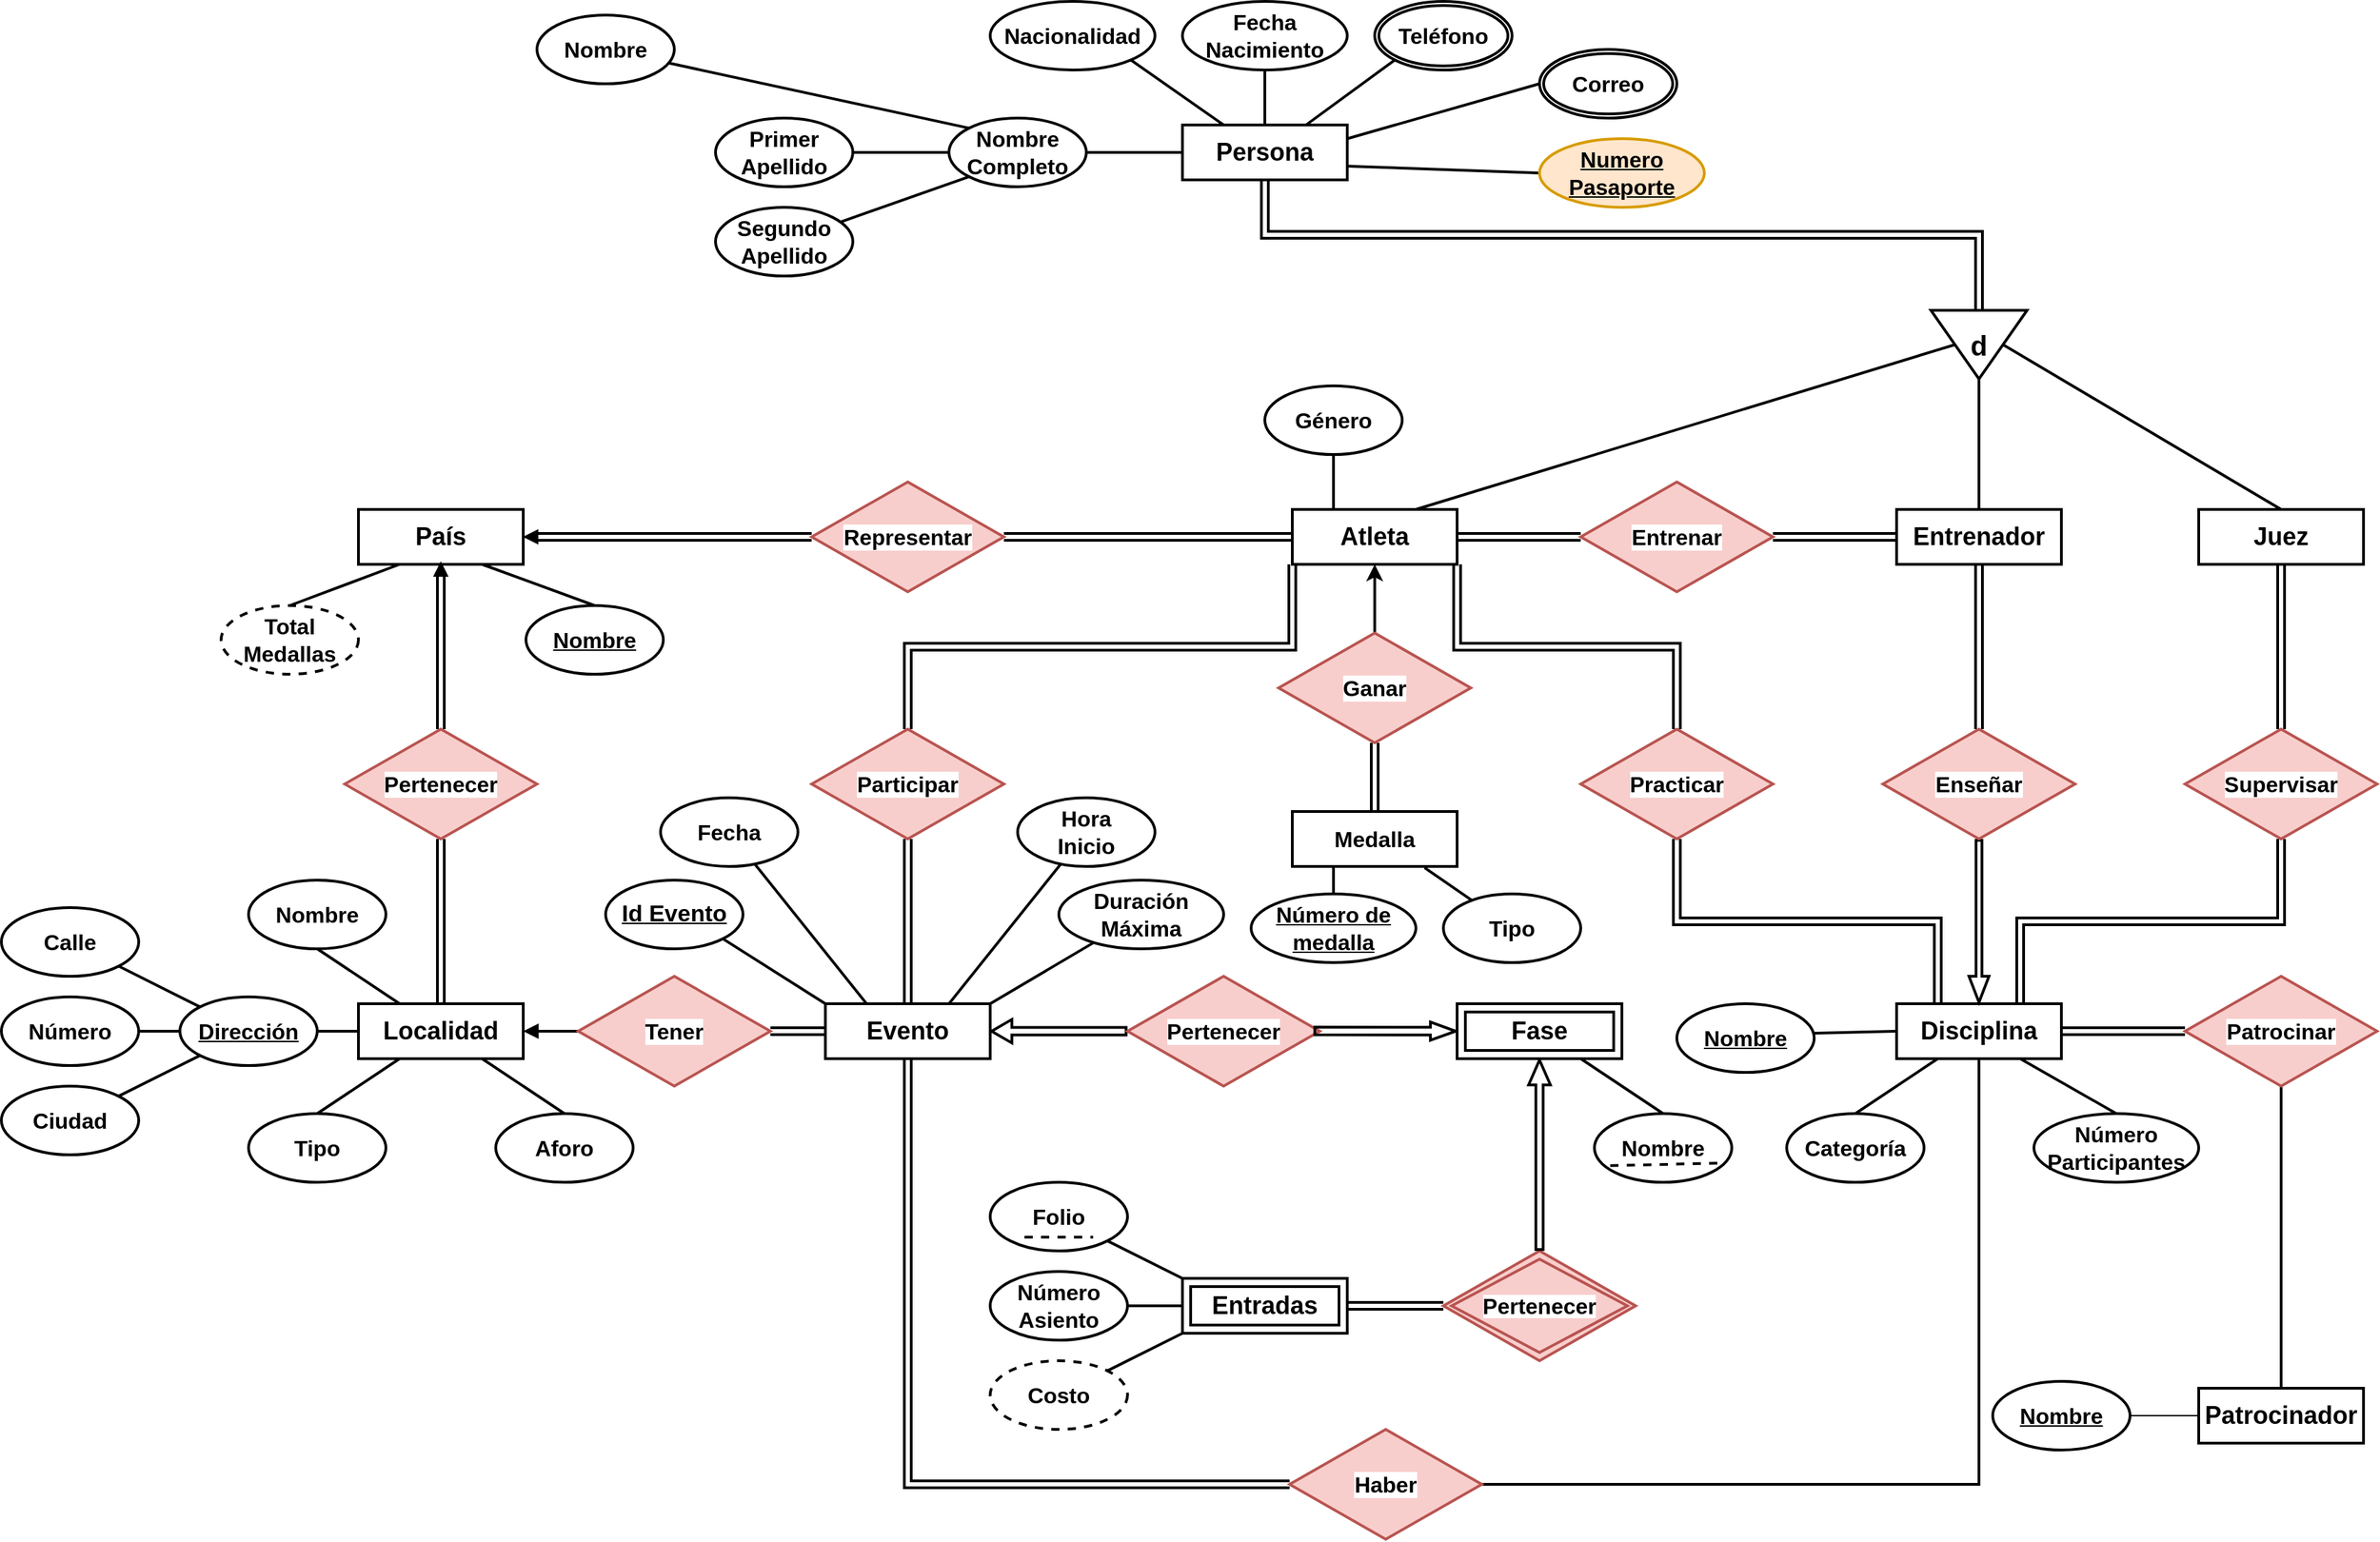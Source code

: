 <mxfile version="24.7.12">
  <diagram name="Page-1" id="LiezAGvVRgzi3G7GpPHH">
    <mxGraphModel grid="1" page="1" gridSize="10" guides="1" tooltips="1" connect="1" arrows="1" fold="1" pageScale="1" pageWidth="1920" pageHeight="1200" math="0" shadow="0">
      <root>
        <mxCell id="0" />
        <mxCell id="1" parent="0" />
        <mxCell id="bsaB0ONzZgbv7g-aSTrf-12" style="rounded=0;orthogonalLoop=1;jettySize=auto;html=1;exitX=0;exitY=0.5;exitDx=0;exitDy=0;entryX=1;entryY=0.5;entryDx=0;entryDy=0;endArrow=none;endFill=0;" edge="1" parent="1" source="Hb0H6WGofjAmPDc08txa-2" target="Hb0H6WGofjAmPDc08txa-33">
          <mxGeometry relative="1" as="geometry" />
        </mxCell>
        <mxCell id="Hb0H6WGofjAmPDc08txa-2" value="&lt;b&gt;Patrocinador&lt;/b&gt;" style="whiteSpace=wrap;html=1;align=center;strokeWidth=2;fontSize=18;" vertex="1" parent="1">
          <mxGeometry x="1700" y="1040" width="120" height="40" as="geometry" />
        </mxCell>
        <mxCell id="XLZ75mZV-OmRJKidQhlg-319" style="edgeStyle=none;shape=connector;rounded=0;orthogonalLoop=1;jettySize=auto;html=1;exitX=0.75;exitY=1;exitDx=0;exitDy=0;entryX=0.5;entryY=0;entryDx=0;entryDy=0;strokeColor=default;strokeWidth=2;align=center;verticalAlign=middle;fontFamily=Helvetica;fontSize=11;fontColor=default;labelBackgroundColor=default;endArrow=none;endFill=0;" edge="1" parent="1" source="Hb0H6WGofjAmPDc08txa-3" target="Hb0H6WGofjAmPDc08txa-35">
          <mxGeometry relative="1" as="geometry" />
        </mxCell>
        <mxCell id="XLZ75mZV-OmRJKidQhlg-320" style="edgeStyle=none;shape=connector;rounded=0;orthogonalLoop=1;jettySize=auto;html=1;exitX=0.25;exitY=1;exitDx=0;exitDy=0;entryX=0.5;entryY=0;entryDx=0;entryDy=0;strokeColor=default;strokeWidth=2;align=center;verticalAlign=middle;fontFamily=Helvetica;fontSize=11;fontColor=default;labelBackgroundColor=default;endArrow=none;endFill=0;" edge="1" parent="1" source="Hb0H6WGofjAmPDc08txa-3" target="Hb0H6WGofjAmPDc08txa-34">
          <mxGeometry relative="1" as="geometry" />
        </mxCell>
        <mxCell id="XLZ75mZV-OmRJKidQhlg-321" style="edgeStyle=none;shape=connector;rounded=0;orthogonalLoop=1;jettySize=auto;html=1;exitX=0;exitY=0.5;exitDx=0;exitDy=0;entryX=1;entryY=0.5;entryDx=0;entryDy=0;strokeColor=default;strokeWidth=2;align=center;verticalAlign=middle;fontFamily=Helvetica;fontSize=11;fontColor=default;labelBackgroundColor=default;endArrow=none;endFill=0;" edge="1" parent="1" source="Hb0H6WGofjAmPDc08txa-3" target="Hb0H6WGofjAmPDc08txa-28">
          <mxGeometry relative="1" as="geometry" />
        </mxCell>
        <mxCell id="XLZ75mZV-OmRJKidQhlg-326" style="edgeStyle=none;shape=connector;rounded=0;orthogonalLoop=1;jettySize=auto;html=1;exitX=0.25;exitY=0;exitDx=0;exitDy=0;entryX=0.5;entryY=1;entryDx=0;entryDy=0;strokeColor=default;strokeWidth=2;align=center;verticalAlign=middle;fontFamily=Helvetica;fontSize=11;fontColor=default;labelBackgroundColor=default;endArrow=none;endFill=0;" edge="1" parent="1" source="Hb0H6WGofjAmPDc08txa-3" target="Hb0H6WGofjAmPDc08txa-26">
          <mxGeometry relative="1" as="geometry" />
        </mxCell>
        <mxCell id="Hb0H6WGofjAmPDc08txa-3" value="&lt;b&gt;Localidad&lt;/b&gt;" style="whiteSpace=wrap;html=1;align=center;strokeWidth=2;fontSize=18;" vertex="1" parent="1">
          <mxGeometry x="360" y="760" width="120" height="40" as="geometry" />
        </mxCell>
        <mxCell id="bsaB0ONzZgbv7g-aSTrf-31" style="edgeStyle=orthogonalEdgeStyle;shape=link;rounded=0;orthogonalLoop=1;jettySize=auto;html=1;exitX=0.5;exitY=1;exitDx=0;exitDy=0;entryX=0;entryY=0.5;entryDx=0;entryDy=0;strokeColor=default;strokeWidth=2;align=center;verticalAlign=middle;fontFamily=Helvetica;fontSize=11;fontColor=default;labelBackgroundColor=default;endArrow=none;endFill=0;" edge="1" parent="1" source="Hb0H6WGofjAmPDc08txa-6">
          <mxGeometry relative="1" as="geometry" />
        </mxCell>
        <mxCell id="glS4jCtYs4PfP6nNbwmN-5" style="edgeStyle=none;shape=flexArrow;rounded=0;orthogonalLoop=1;jettySize=auto;html=1;entryX=0;entryY=0.5;entryDx=0;entryDy=0;strokeColor=default;strokeWidth=2;align=center;verticalAlign=middle;fontFamily=Helvetica;fontSize=11;fontColor=default;labelBackgroundColor=default;startArrow=block;startFill=1;startSize=4.262;endArrow=none;endFill=0;width=4.615;startWidth=9.527;" edge="1" parent="1" source="Hb0H6WGofjAmPDc08txa-6" target="XLZ75mZV-OmRJKidQhlg-79">
          <mxGeometry relative="1" as="geometry" />
        </mxCell>
        <mxCell id="Hb0H6WGofjAmPDc08txa-6" value="&lt;b&gt;Evento&lt;/b&gt;" style="whiteSpace=wrap;html=1;align=center;strokeWidth=2;fontSize=18;gradientColor=none;strokeColor=default;verticalAlign=middle;fontFamily=Helvetica;fontColor=default;fontStyle=1;fillColor=default;" vertex="1" parent="1">
          <mxGeometry x="700" y="760" width="120" height="40" as="geometry" />
        </mxCell>
        <mxCell id="bsaB0ONzZgbv7g-aSTrf-29" style="edgeStyle=none;shape=connector;rounded=0;orthogonalLoop=1;jettySize=auto;html=1;exitX=0;exitY=1;exitDx=0;exitDy=0;entryX=1;entryY=0;entryDx=0;entryDy=0;strokeColor=default;strokeWidth=2;align=center;verticalAlign=middle;fontFamily=Helvetica;fontSize=11;fontColor=default;labelBackgroundColor=default;endArrow=none;endFill=0;" edge="1" parent="1" source="Hb0H6WGofjAmPDc08txa-7" target="Hb0H6WGofjAmPDc08txa-50">
          <mxGeometry relative="1" as="geometry" />
        </mxCell>
        <mxCell id="bsaB0ONzZgbv7g-aSTrf-30" style="edgeStyle=none;shape=connector;rounded=0;orthogonalLoop=1;jettySize=auto;html=1;exitX=0;exitY=0;exitDx=0;exitDy=0;entryX=1;entryY=1;entryDx=0;entryDy=0;strokeColor=default;strokeWidth=2;align=center;verticalAlign=middle;fontFamily=Helvetica;fontSize=11;fontColor=default;labelBackgroundColor=default;endArrow=none;endFill=0;" edge="1" parent="1" source="Hb0H6WGofjAmPDc08txa-7" target="Hb0H6WGofjAmPDc08txa-49">
          <mxGeometry relative="1" as="geometry" />
        </mxCell>
        <mxCell id="Hb0H6WGofjAmPDc08txa-7" value="&lt;b&gt;Entradas&lt;/b&gt;" style="shape=ext;margin=3;double=1;whiteSpace=wrap;html=1;align=center;fontSize=18;fontStyle=1;strokeWidth=2;" vertex="1" parent="1">
          <mxGeometry x="960" y="960" width="120" height="40" as="geometry" />
        </mxCell>
        <mxCell id="Hb0H6WGofjAmPDc08txa-26" value="&lt;div&gt;Nombre&lt;/div&gt;" style="ellipse;whiteSpace=wrap;html=1;align=center;fontSize=16;fontStyle=1;strokeWidth=2;" vertex="1" parent="1">
          <mxGeometry x="280" y="670" width="100" height="50" as="geometry" />
        </mxCell>
        <mxCell id="XLZ75mZV-OmRJKidQhlg-324" style="edgeStyle=none;shape=connector;rounded=0;orthogonalLoop=1;jettySize=auto;html=1;exitX=0;exitY=1;exitDx=0;exitDy=0;entryX=1;entryY=0;entryDx=0;entryDy=0;strokeColor=default;strokeWidth=2;align=center;verticalAlign=middle;fontFamily=Helvetica;fontSize=11;fontColor=default;labelBackgroundColor=default;endArrow=none;endFill=0;" edge="1" parent="1" source="Hb0H6WGofjAmPDc08txa-28" target="Hb0H6WGofjAmPDc08txa-29">
          <mxGeometry relative="1" as="geometry" />
        </mxCell>
        <mxCell id="XLZ75mZV-OmRJKidQhlg-325" style="edgeStyle=none;shape=connector;rounded=0;orthogonalLoop=1;jettySize=auto;html=1;exitX=0;exitY=0;exitDx=0;exitDy=0;strokeColor=default;strokeWidth=2;align=center;verticalAlign=middle;fontFamily=Helvetica;fontSize=11;fontColor=default;labelBackgroundColor=default;endArrow=none;endFill=0;" edge="1" parent="1" source="Hb0H6WGofjAmPDc08txa-28" target="Hb0H6WGofjAmPDc08txa-31">
          <mxGeometry relative="1" as="geometry" />
        </mxCell>
        <mxCell id="Hb0H6WGofjAmPDc08txa-28" value="Dirección" style="ellipse;whiteSpace=wrap;html=1;align=center;fontStyle=5;strokeWidth=2;fontSize=16;" vertex="1" parent="1">
          <mxGeometry x="230" y="755" width="100" height="50" as="geometry" />
        </mxCell>
        <mxCell id="Hb0H6WGofjAmPDc08txa-29" value="Ciudad" style="ellipse;whiteSpace=wrap;html=1;align=center;fontSize=16;fontStyle=1;strokeWidth=2;" vertex="1" parent="1">
          <mxGeometry x="100" y="820" width="100" height="50" as="geometry" />
        </mxCell>
        <mxCell id="XLZ75mZV-OmRJKidQhlg-322" style="edgeStyle=none;shape=connector;rounded=0;orthogonalLoop=1;jettySize=auto;html=1;strokeColor=default;strokeWidth=2;align=center;verticalAlign=middle;fontFamily=Helvetica;fontSize=11;fontColor=default;labelBackgroundColor=default;endArrow=none;endFill=0;" edge="1" parent="1" source="Hb0H6WGofjAmPDc08txa-30" target="Hb0H6WGofjAmPDc08txa-28">
          <mxGeometry relative="1" as="geometry" />
        </mxCell>
        <mxCell id="Hb0H6WGofjAmPDc08txa-30" value="Número" style="ellipse;whiteSpace=wrap;html=1;align=center;fontSize=16;fontStyle=1;strokeWidth=2;" vertex="1" parent="1">
          <mxGeometry x="100" y="755" width="100" height="50" as="geometry" />
        </mxCell>
        <mxCell id="Hb0H6WGofjAmPDc08txa-31" value="Calle" style="ellipse;whiteSpace=wrap;html=1;align=center;fontSize=16;fontStyle=1;strokeWidth=2;" vertex="1" parent="1">
          <mxGeometry x="100" y="690" width="100" height="50" as="geometry" />
        </mxCell>
        <mxCell id="Hb0H6WGofjAmPDc08txa-33" value="Nombre" style="ellipse;whiteSpace=wrap;html=1;align=center;fontStyle=5;strokeWidth=2;fontSize=16;" vertex="1" parent="1">
          <mxGeometry x="1550" y="1035" width="100" height="50" as="geometry" />
        </mxCell>
        <mxCell id="Hb0H6WGofjAmPDc08txa-34" value="Tipo" style="ellipse;whiteSpace=wrap;html=1;align=center;fontSize=16;fontStyle=1;strokeWidth=2;" vertex="1" parent="1">
          <mxGeometry x="280" y="840" width="100" height="50" as="geometry" />
        </mxCell>
        <mxCell id="Hb0H6WGofjAmPDc08txa-35" value="Aforo" style="ellipse;whiteSpace=wrap;html=1;align=center;fontSize=16;fontStyle=1;strokeWidth=2;" vertex="1" parent="1">
          <mxGeometry x="460" y="840" width="100" height="50" as="geometry" />
        </mxCell>
        <mxCell id="Hb0H6WGofjAmPDc08txa-36" value="&lt;div&gt;Nombre&lt;/div&gt;" style="ellipse;whiteSpace=wrap;html=1;align=center;fontSize=16;fontStyle=1;strokeWidth=2;" vertex="1" parent="1">
          <mxGeometry x="1260" y="840" width="100" height="50" as="geometry" />
        </mxCell>
        <mxCell id="XLZ75mZV-OmRJKidQhlg-231" style="edgeStyle=none;shape=connector;rounded=0;orthogonalLoop=1;jettySize=auto;html=1;exitX=1;exitY=1;exitDx=0;exitDy=0;entryX=0;entryY=0;entryDx=0;entryDy=0;strokeColor=default;strokeWidth=2;align=center;verticalAlign=middle;fontFamily=Helvetica;fontSize=11;fontColor=default;labelBackgroundColor=default;endArrow=none;endFill=0;" edge="1" parent="1" source="Hb0H6WGofjAmPDc08txa-45" target="Hb0H6WGofjAmPDc08txa-6">
          <mxGeometry relative="1" as="geometry" />
        </mxCell>
        <mxCell id="Hb0H6WGofjAmPDc08txa-45" value="Id Evento" style="ellipse;whiteSpace=wrap;html=1;align=center;fontStyle=5;strokeWidth=2;fontSize=17;" vertex="1" parent="1">
          <mxGeometry x="540" y="670.0" width="100" height="50" as="geometry" />
        </mxCell>
        <mxCell id="XLZ75mZV-OmRJKidQhlg-232" style="edgeStyle=none;shape=connector;rounded=0;orthogonalLoop=1;jettySize=auto;html=1;entryX=0.25;entryY=0;entryDx=0;entryDy=0;strokeColor=default;strokeWidth=2;align=center;verticalAlign=middle;fontFamily=Helvetica;fontSize=11;fontColor=default;labelBackgroundColor=default;endArrow=none;endFill=0;" edge="1" parent="1" source="Hb0H6WGofjAmPDc08txa-46" target="Hb0H6WGofjAmPDc08txa-6">
          <mxGeometry relative="1" as="geometry" />
        </mxCell>
        <mxCell id="Hb0H6WGofjAmPDc08txa-46" value="Fecha" style="ellipse;whiteSpace=wrap;html=1;align=center;fontSize=16;fontStyle=1;strokeWidth=2;" vertex="1" parent="1">
          <mxGeometry x="580" y="610" width="100" height="50" as="geometry" />
        </mxCell>
        <mxCell id="XLZ75mZV-OmRJKidQhlg-259" style="edgeStyle=none;shape=connector;rounded=0;orthogonalLoop=1;jettySize=auto;html=1;entryX=0.75;entryY=0;entryDx=0;entryDy=0;strokeColor=default;strokeWidth=2;align=center;verticalAlign=middle;fontFamily=Helvetica;fontSize=11;fontColor=default;labelBackgroundColor=default;endArrow=none;endFill=0;" edge="1" parent="1" source="Hb0H6WGofjAmPDc08txa-47" target="Hb0H6WGofjAmPDc08txa-6">
          <mxGeometry relative="1" as="geometry" />
        </mxCell>
        <mxCell id="Hb0H6WGofjAmPDc08txa-47" value="&lt;div&gt;Hora&lt;/div&gt;&lt;div&gt;Inicio&lt;br&gt;&lt;/div&gt;" style="ellipse;whiteSpace=wrap;html=1;align=center;fontSize=16;fontStyle=1;strokeWidth=2;" vertex="1" parent="1">
          <mxGeometry x="840" y="610" width="100" height="50" as="geometry" />
        </mxCell>
        <mxCell id="XLZ75mZV-OmRJKidQhlg-260" style="edgeStyle=none;shape=connector;rounded=0;orthogonalLoop=1;jettySize=auto;html=1;entryX=1;entryY=0;entryDx=0;entryDy=0;strokeColor=default;strokeWidth=2;align=center;verticalAlign=middle;fontFamily=Helvetica;fontSize=11;fontColor=default;labelBackgroundColor=default;endArrow=none;endFill=0;" edge="1" parent="1" source="Hb0H6WGofjAmPDc08txa-48" target="Hb0H6WGofjAmPDc08txa-6">
          <mxGeometry relative="1" as="geometry" />
        </mxCell>
        <mxCell id="Hb0H6WGofjAmPDc08txa-48" value="&lt;div&gt;Duración&lt;/div&gt;&lt;div&gt;Máxima&lt;br&gt;&lt;/div&gt;" style="ellipse;whiteSpace=wrap;html=1;align=center;fontSize=16;fontStyle=1;strokeWidth=2;" vertex="1" parent="1">
          <mxGeometry x="870" y="670" width="120" height="50" as="geometry" />
        </mxCell>
        <mxCell id="Hb0H6WGofjAmPDc08txa-49" value="Folio" style="ellipse;whiteSpace=wrap;html=1;align=center;fontStyle=1;strokeWidth=2;fontSize=16;" vertex="1" parent="1">
          <mxGeometry x="820" y="890" width="100" height="50" as="geometry" />
        </mxCell>
        <mxCell id="Hb0H6WGofjAmPDc08txa-50" value="Costo" style="ellipse;whiteSpace=wrap;html=1;align=center;dashed=1;fontStyle=1;fontSize=16;strokeWidth=2;" vertex="1" parent="1">
          <mxGeometry x="820" y="1020" width="100" height="50" as="geometry" />
        </mxCell>
        <mxCell id="XLZ75mZV-OmRJKidQhlg-55" style="shape=link;rounded=0;orthogonalLoop=1;jettySize=auto;html=1;entryX=0.25;entryY=0;entryDx=0;entryDy=0;strokeColor=default;strokeWidth=2;align=center;verticalAlign=middle;fontFamily=Helvetica;fontSize=11;fontColor=default;labelBackgroundColor=default;endArrow=none;endFill=0;edgeStyle=elbowEdgeStyle;elbow=vertical;" edge="1" parent="1" source="XLZ75mZV-OmRJKidQhlg-21" target="Hb0H6WGofjAmPDc08txa-1">
          <mxGeometry relative="1" as="geometry" />
        </mxCell>
        <mxCell id="XLZ75mZV-OmRJKidQhlg-21" value="&lt;b&gt;Practicar&lt;/b&gt;" style="shape=rhombus;perimeter=rhombusPerimeter;whiteSpace=wrap;html=1;align=center;fontFamily=Helvetica;fontSize=16;labelBackgroundColor=default;strokeWidth=2;fillColor=#f8cecc;strokeColor=#b85450;" vertex="1" parent="1">
          <mxGeometry x="1250" y="560" width="140" height="80" as="geometry" />
        </mxCell>
        <mxCell id="XLZ75mZV-OmRJKidQhlg-222" style="edgeStyle=none;shape=connector;rounded=0;orthogonalLoop=1;jettySize=auto;html=1;entryX=0.5;entryY=0;entryDx=0;entryDy=0;strokeColor=default;strokeWidth=2;align=center;verticalAlign=middle;fontFamily=Helvetica;fontSize=11;fontColor=default;labelBackgroundColor=default;endArrow=none;endFill=0;" edge="1" parent="1" source="XLZ75mZV-OmRJKidQhlg-2" target="XLZ75mZV-OmRJKidQhlg-6">
          <mxGeometry relative="1" as="geometry" />
        </mxCell>
        <mxCell id="XLZ75mZV-OmRJKidQhlg-2" value="d" style="triangle;whiteSpace=wrap;html=1;rotation=90;strokeWidth=2;fontSize=20;fontStyle=1;verticalAlign=middle;horizontal=0;labelPosition=center;verticalLabelPosition=middle;align=center;labelBackgroundColor=none;" vertex="1" parent="1">
          <mxGeometry x="1515" y="245" width="50" height="70" as="geometry" />
        </mxCell>
        <mxCell id="XLZ75mZV-OmRJKidQhlg-255" style="edgeStyle=none;shape=link;rounded=0;orthogonalLoop=1;jettySize=auto;html=1;entryX=0;entryY=0.5;entryDx=0;entryDy=0;strokeColor=default;strokeWidth=2;align=center;verticalAlign=middle;fontFamily=Helvetica;fontSize=11;fontColor=default;labelBackgroundColor=default;endArrow=none;endFill=0;" edge="1" parent="1" source="XLZ75mZV-OmRJKidQhlg-4" target="XLZ75mZV-OmRJKidQhlg-97">
          <mxGeometry relative="1" as="geometry" />
        </mxCell>
        <mxCell id="XLZ75mZV-OmRJKidQhlg-261" style="edgeStyle=elbowEdgeStyle;shape=link;rounded=0;orthogonalLoop=1;jettySize=auto;html=1;exitX=1;exitY=1;exitDx=0;exitDy=0;entryX=0.5;entryY=0;entryDx=0;entryDy=0;strokeColor=default;strokeWidth=2;align=center;verticalAlign=middle;fontFamily=Helvetica;fontSize=11;fontColor=default;labelBackgroundColor=default;endArrow=none;endFill=0;elbow=vertical;" edge="1" parent="1" source="XLZ75mZV-OmRJKidQhlg-4" target="XLZ75mZV-OmRJKidQhlg-21">
          <mxGeometry relative="1" as="geometry" />
        </mxCell>
        <mxCell id="XLZ75mZV-OmRJKidQhlg-307" style="edgeStyle=none;shape=connector;rounded=0;orthogonalLoop=1;jettySize=auto;html=1;exitX=0.25;exitY=0;exitDx=0;exitDy=0;entryX=0.5;entryY=1;entryDx=0;entryDy=0;strokeColor=default;strokeWidth=2;align=center;verticalAlign=middle;fontFamily=Helvetica;fontSize=11;fontColor=default;labelBackgroundColor=default;endArrow=none;endFill=0;" edge="1" parent="1" source="XLZ75mZV-OmRJKidQhlg-4" target="XLZ75mZV-OmRJKidQhlg-10">
          <mxGeometry relative="1" as="geometry" />
        </mxCell>
        <mxCell id="XLZ75mZV-OmRJKidQhlg-308" style="shape=connector;rounded=0;orthogonalLoop=1;jettySize=auto;html=1;exitX=0.75;exitY=0;exitDx=0;exitDy=0;entryX=0.5;entryY=1;entryDx=0;entryDy=0;strokeColor=default;strokeWidth=2;align=center;verticalAlign=middle;fontFamily=Helvetica;fontSize=11;fontColor=default;labelBackgroundColor=default;endArrow=none;endFill=0;" edge="1" parent="1" source="XLZ75mZV-OmRJKidQhlg-4" target="XLZ75mZV-OmRJKidQhlg-2">
          <mxGeometry relative="1" as="geometry" />
        </mxCell>
        <mxCell id="XLZ75mZV-OmRJKidQhlg-4" value="&lt;b&gt;Atleta&lt;/b&gt;" style="whiteSpace=wrap;html=1;align=center;strokeWidth=2;fontSize=18;" vertex="1" parent="1">
          <mxGeometry x="1040" y="400" width="120" height="40" as="geometry" />
        </mxCell>
        <mxCell id="XLZ75mZV-OmRJKidQhlg-89" style="shape=link;rounded=0;orthogonalLoop=1;jettySize=auto;html=1;entryX=0.5;entryY=0;entryDx=0;entryDy=0;strokeColor=default;strokeWidth=2;align=center;verticalAlign=middle;fontFamily=Helvetica;fontSize=11;fontColor=default;labelBackgroundColor=default;endArrow=none;endFill=0;" edge="1" parent="1" source="XLZ75mZV-OmRJKidQhlg-5" target="XLZ75mZV-OmRJKidQhlg-88">
          <mxGeometry relative="1" as="geometry" />
        </mxCell>
        <mxCell id="XLZ75mZV-OmRJKidQhlg-309" style="edgeStyle=none;shape=connector;rounded=0;orthogonalLoop=1;jettySize=auto;html=1;exitX=0.5;exitY=0;exitDx=0;exitDy=0;entryX=0.5;entryY=0;entryDx=0;entryDy=0;strokeColor=default;strokeWidth=2;align=center;verticalAlign=middle;fontFamily=Helvetica;fontSize=11;fontColor=default;labelBackgroundColor=default;endArrow=none;endFill=0;" edge="1" parent="1" source="XLZ75mZV-OmRJKidQhlg-5" target="XLZ75mZV-OmRJKidQhlg-2">
          <mxGeometry relative="1" as="geometry" />
        </mxCell>
        <mxCell id="XLZ75mZV-OmRJKidQhlg-5" value="&lt;b&gt;Juez&lt;/b&gt;" style="whiteSpace=wrap;html=1;align=center;strokeWidth=2;fontSize=18;" vertex="1" parent="1">
          <mxGeometry x="1700" y="400" width="120" height="40" as="geometry" />
        </mxCell>
        <mxCell id="XLZ75mZV-OmRJKidQhlg-93" style="shape=link;rounded=0;orthogonalLoop=1;jettySize=auto;html=1;exitX=0.5;exitY=1;exitDx=0;exitDy=0;entryX=0.5;entryY=0;entryDx=0;entryDy=0;strokeColor=default;strokeWidth=2;align=center;verticalAlign=middle;fontFamily=Helvetica;fontSize=11;fontColor=default;labelBackgroundColor=default;endArrow=none;endFill=0;" edge="1" parent="1" source="XLZ75mZV-OmRJKidQhlg-6" target="XLZ75mZV-OmRJKidQhlg-91">
          <mxGeometry relative="1" as="geometry" />
        </mxCell>
        <mxCell id="XLZ75mZV-OmRJKidQhlg-6" value="&lt;b&gt;Entrenador&lt;/b&gt;" style="whiteSpace=wrap;html=1;align=center;strokeWidth=2;fontSize=18;" vertex="1" parent="1">
          <mxGeometry x="1480" y="400" width="120" height="40" as="geometry" />
        </mxCell>
        <mxCell id="XLZ75mZV-OmRJKidQhlg-10" value="Género" style="ellipse;whiteSpace=wrap;html=1;align=center;fontSize=16;fontStyle=1;strokeWidth=2;" vertex="1" parent="1">
          <mxGeometry x="1020" y="310" width="100" height="50" as="geometry" />
        </mxCell>
        <mxCell id="XLZ75mZV-OmRJKidQhlg-43" style="shape=link;rounded=0;orthogonalLoop=1;jettySize=auto;html=1;exitX=0.5;exitY=1;exitDx=0;exitDy=0;entryX=0;entryY=0.5;entryDx=0;entryDy=0;strokeColor=default;strokeWidth=2;align=center;verticalAlign=middle;fontFamily=Helvetica;fontSize=11;fontColor=default;labelBackgroundColor=default;endArrow=none;endFill=0;edgeStyle=elbowEdgeStyle;elbow=vertical;" edge="1" parent="1" source="Xgz-6MezOFdyf_Pj4uTc-2" target="XLZ75mZV-OmRJKidQhlg-2">
          <mxGeometry relative="1" as="geometry">
            <Array as="points">
              <mxPoint x="1280" y="200" />
            </Array>
          </mxGeometry>
        </mxCell>
        <mxCell id="bsaB0ONzZgbv7g-aSTrf-7" style="edgeStyle=orthogonalEdgeStyle;rounded=0;orthogonalLoop=1;jettySize=auto;html=1;entryX=0;entryY=0.5;entryDx=0;entryDy=0;shape=link;strokeWidth=2;" edge="1" parent="1" source="XLZ75mZV-OmRJKidQhlg-44" target="bsaB0ONzZgbv7g-aSTrf-1">
          <mxGeometry relative="1" as="geometry" />
        </mxCell>
        <mxCell id="bsaB0ONzZgbv7g-aSTrf-10" style="edgeStyle=orthogonalEdgeStyle;rounded=0;orthogonalLoop=1;jettySize=auto;html=1;entryX=0;entryY=0.5;entryDx=0;entryDy=0;shape=link;strokeWidth=2;" edge="1" parent="1" source="XLZ75mZV-OmRJKidQhlg-44" target="XLZ75mZV-OmRJKidQhlg-4">
          <mxGeometry relative="1" as="geometry">
            <mxPoint x="1030" y="420" as="targetPoint" />
          </mxGeometry>
        </mxCell>
        <mxCell id="XLZ75mZV-OmRJKidQhlg-44" value="Representar" style="shape=rhombus;perimeter=rhombusPerimeter;whiteSpace=wrap;html=1;align=center;fontFamily=Helvetica;fontSize=16;labelBackgroundColor=default;strokeWidth=2;fontStyle=1;fillColor=#F8CECC;strokeColor=#b85450;" vertex="1" parent="1">
          <mxGeometry x="690" y="380" width="140" height="80" as="geometry" />
        </mxCell>
        <mxCell id="XLZ75mZV-OmRJKidQhlg-317" style="edgeStyle=none;shape=connector;rounded=0;orthogonalLoop=1;jettySize=auto;html=1;exitX=1;exitY=0.25;exitDx=0;exitDy=0;entryX=0;entryY=0.5;entryDx=0;entryDy=0;strokeColor=default;strokeWidth=2;align=center;verticalAlign=middle;fontFamily=Helvetica;fontSize=11;fontColor=default;labelBackgroundColor=default;endArrow=none;endFill=0;" edge="1" parent="1" source="Xgz-6MezOFdyf_Pj4uTc-2" target="Hb0H6WGofjAmPDc08txa-20">
          <mxGeometry relative="1" as="geometry" />
        </mxCell>
        <mxCell id="XLZ75mZV-OmRJKidQhlg-318" style="edgeStyle=none;shape=connector;rounded=0;orthogonalLoop=1;jettySize=auto;html=1;exitX=1;exitY=0.75;exitDx=0;exitDy=0;entryX=0;entryY=0.5;entryDx=0;entryDy=0;strokeColor=default;strokeWidth=2;align=center;verticalAlign=middle;fontFamily=Helvetica;fontSize=11;fontColor=default;labelBackgroundColor=default;endArrow=none;endFill=0;" edge="1" parent="1" source="Xgz-6MezOFdyf_Pj4uTc-2" target="PYGc47ojC0L4GHuPLks1-1">
          <mxGeometry relative="1" as="geometry" />
        </mxCell>
        <mxCell id="Xgz-6MezOFdyf_Pj4uTc-2" value="&lt;b&gt;Persona&lt;/b&gt;" style="whiteSpace=wrap;html=1;align=center;strokeWidth=2;fontSize=18;" vertex="1" parent="1">
          <mxGeometry x="960" y="120" width="120" height="40" as="geometry" />
        </mxCell>
        <mxCell id="XLZ75mZV-OmRJKidQhlg-283" style="edgeStyle=none;shape=connector;rounded=0;orthogonalLoop=1;jettySize=auto;html=1;exitX=1;exitY=0.5;exitDx=0;exitDy=0;entryX=0;entryY=0.5;entryDx=0;entryDy=0;strokeColor=default;strokeWidth=2;align=center;verticalAlign=middle;fontFamily=Helvetica;fontSize=11;fontColor=default;labelBackgroundColor=default;endArrow=none;endFill=0;" edge="1" parent="1" source="Hb0H6WGofjAmPDc08txa-9" target="Xgz-6MezOFdyf_Pj4uTc-2">
          <mxGeometry relative="1" as="geometry" />
        </mxCell>
        <mxCell id="Hb0H6WGofjAmPDc08txa-9" value="&lt;div&gt;Nombre&lt;/div&gt;&lt;div&gt;Completo&lt;/div&gt;" style="ellipse;whiteSpace=wrap;html=1;align=center;fontSize=16;fontStyle=1;strokeWidth=2;" vertex="1" parent="1">
          <mxGeometry x="790" y="115" width="100" height="50" as="geometry" />
        </mxCell>
        <mxCell id="wqS5xg80rbCjCoyvhpCd-5" style="edgeStyle=none;shape=connector;rounded=0;orthogonalLoop=1;jettySize=auto;html=1;entryX=0;entryY=0;entryDx=0;entryDy=0;strokeColor=default;strokeWidth=2;align=center;verticalAlign=middle;fontFamily=Helvetica;fontSize=11;fontColor=default;labelBackgroundColor=default;endArrow=none;endFill=0;" edge="1" parent="1" source="Hb0H6WGofjAmPDc08txa-13" target="Hb0H6WGofjAmPDc08txa-9">
          <mxGeometry relative="1" as="geometry" />
        </mxCell>
        <mxCell id="Hb0H6WGofjAmPDc08txa-13" value="&lt;div&gt;Nombre&lt;/div&gt;" style="ellipse;whiteSpace=wrap;html=1;align=center;fontSize=16;fontStyle=1;strokeWidth=2;" vertex="1" parent="1">
          <mxGeometry x="490" y="40" width="100" height="50" as="geometry" />
        </mxCell>
        <mxCell id="wqS5xg80rbCjCoyvhpCd-6" style="edgeStyle=none;shape=connector;rounded=0;orthogonalLoop=1;jettySize=auto;html=1;entryX=0;entryY=0.5;entryDx=0;entryDy=0;strokeColor=default;strokeWidth=2;align=center;verticalAlign=middle;fontFamily=Helvetica;fontSize=11;fontColor=default;labelBackgroundColor=default;endArrow=none;endFill=0;" edge="1" parent="1" source="Hb0H6WGofjAmPDc08txa-14" target="Hb0H6WGofjAmPDc08txa-9">
          <mxGeometry relative="1" as="geometry" />
        </mxCell>
        <mxCell id="Hb0H6WGofjAmPDc08txa-14" value="&lt;div&gt;Primer&lt;/div&gt;&lt;div&gt;Apellido&lt;br&gt;&lt;/div&gt;" style="ellipse;whiteSpace=wrap;html=1;align=center;fontSize=16;fontStyle=1;strokeWidth=2;" vertex="1" parent="1">
          <mxGeometry x="620" y="115" width="100" height="50" as="geometry" />
        </mxCell>
        <mxCell id="wqS5xg80rbCjCoyvhpCd-7" style="edgeStyle=none;shape=connector;rounded=0;orthogonalLoop=1;jettySize=auto;html=1;entryX=0;entryY=1;entryDx=0;entryDy=0;strokeColor=default;strokeWidth=2;align=center;verticalAlign=middle;fontFamily=Helvetica;fontSize=11;fontColor=default;labelBackgroundColor=default;endArrow=none;endFill=0;" edge="1" parent="1" source="Hb0H6WGofjAmPDc08txa-15" target="Hb0H6WGofjAmPDc08txa-9">
          <mxGeometry relative="1" as="geometry" />
        </mxCell>
        <mxCell id="Hb0H6WGofjAmPDc08txa-15" value="&lt;div&gt;Segundo&lt;/div&gt;&lt;div&gt;Apellido&lt;br&gt;&lt;/div&gt;" style="ellipse;whiteSpace=wrap;html=1;align=center;fontSize=16;fontStyle=1;strokeWidth=2;" vertex="1" parent="1">
          <mxGeometry x="620" y="180" width="100" height="50" as="geometry" />
        </mxCell>
        <mxCell id="XLZ75mZV-OmRJKidQhlg-237" style="edgeStyle=none;shape=connector;rounded=0;orthogonalLoop=1;jettySize=auto;html=1;exitX=1;exitY=1;exitDx=0;exitDy=0;entryX=0.25;entryY=0;entryDx=0;entryDy=0;strokeColor=default;strokeWidth=2;align=center;verticalAlign=middle;fontFamily=Helvetica;fontSize=11;fontColor=default;labelBackgroundColor=default;endArrow=none;endFill=0;" edge="1" parent="1" source="Hb0H6WGofjAmPDc08txa-16" target="Xgz-6MezOFdyf_Pj4uTc-2">
          <mxGeometry relative="1" as="geometry" />
        </mxCell>
        <mxCell id="Hb0H6WGofjAmPDc08txa-16" value="Nacionalidad" style="ellipse;whiteSpace=wrap;html=1;align=center;fontSize=16;fontStyle=1;strokeWidth=2;" vertex="1" parent="1">
          <mxGeometry x="820" y="30" width="120" height="50" as="geometry" />
        </mxCell>
        <mxCell id="XLZ75mZV-OmRJKidQhlg-238" style="edgeStyle=none;shape=connector;rounded=0;orthogonalLoop=1;jettySize=auto;html=1;entryX=0.5;entryY=0;entryDx=0;entryDy=0;strokeColor=default;strokeWidth=2;align=center;verticalAlign=middle;fontFamily=Helvetica;fontSize=11;fontColor=default;labelBackgroundColor=default;endArrow=none;endFill=0;" edge="1" parent="1" source="Hb0H6WGofjAmPDc08txa-17" target="Xgz-6MezOFdyf_Pj4uTc-2">
          <mxGeometry relative="1" as="geometry" />
        </mxCell>
        <mxCell id="Hb0H6WGofjAmPDc08txa-17" value="&lt;div&gt;Fecha&lt;/div&gt;&lt;div&gt;Nacimiento&lt;br&gt;&lt;/div&gt;" style="ellipse;whiteSpace=wrap;html=1;align=center;fontSize=16;fontStyle=1;strokeWidth=2;" vertex="1" parent="1">
          <mxGeometry x="960" y="30" width="120" height="50" as="geometry" />
        </mxCell>
        <mxCell id="XLZ75mZV-OmRJKidQhlg-239" style="edgeStyle=none;shape=connector;rounded=0;orthogonalLoop=1;jettySize=auto;html=1;exitX=0;exitY=1;exitDx=0;exitDy=0;entryX=0.75;entryY=0;entryDx=0;entryDy=0;strokeColor=default;strokeWidth=2;align=center;verticalAlign=middle;fontFamily=Helvetica;fontSize=11;fontColor=default;labelBackgroundColor=default;endArrow=none;endFill=0;" edge="1" parent="1" source="Hb0H6WGofjAmPDc08txa-19" target="Xgz-6MezOFdyf_Pj4uTc-2">
          <mxGeometry relative="1" as="geometry" />
        </mxCell>
        <mxCell id="Hb0H6WGofjAmPDc08txa-19" value="Teléfono" style="ellipse;shape=doubleEllipse;margin=3;whiteSpace=wrap;html=1;align=center;strokeWidth=2;fontStyle=1;fontSize=16;" vertex="1" parent="1">
          <mxGeometry x="1100" y="30" width="100" height="50" as="geometry" />
        </mxCell>
        <mxCell id="Hb0H6WGofjAmPDc08txa-20" value="Correo" style="ellipse;shape=doubleEllipse;margin=3;whiteSpace=wrap;html=1;align=center;strokeWidth=2;fontStyle=1;fontSize=16;" vertex="1" parent="1">
          <mxGeometry x="1220" y="65" width="100" height="50" as="geometry" />
        </mxCell>
        <mxCell id="XLZ75mZV-OmRJKidQhlg-50" style="edgeStyle=none;shape=connector;rounded=0;orthogonalLoop=1;jettySize=auto;html=1;exitX=0;exitY=0.5;exitDx=0;exitDy=0;entryX=0.985;entryY=0.429;entryDx=0;entryDy=0;strokeColor=default;strokeWidth=2;align=center;verticalAlign=middle;fontFamily=Helvetica;fontSize=11;fontColor=default;labelBackgroundColor=default;endArrow=none;endFill=0;entryPerimeter=0;" edge="1" parent="1" source="Hb0H6WGofjAmPDc08txa-1" target="Hb0H6WGofjAmPDc08txa-21">
          <mxGeometry relative="1" as="geometry" />
        </mxCell>
        <mxCell id="bsaB0ONzZgbv7g-aSTrf-35" style="edgeStyle=none;shape=connector;rounded=0;orthogonalLoop=1;jettySize=auto;html=1;exitX=0.25;exitY=1;exitDx=0;exitDy=0;entryX=0.5;entryY=0;entryDx=0;entryDy=0;strokeColor=default;strokeWidth=2;align=center;verticalAlign=middle;fontFamily=Helvetica;fontSize=11;fontColor=default;labelBackgroundColor=default;endArrow=none;endFill=0;" edge="1" parent="1" source="Hb0H6WGofjAmPDc08txa-1" target="Hb0H6WGofjAmPDc08txa-22">
          <mxGeometry relative="1" as="geometry" />
        </mxCell>
        <mxCell id="bsaB0ONzZgbv7g-aSTrf-36" style="edgeStyle=none;shape=connector;rounded=0;orthogonalLoop=1;jettySize=auto;html=1;exitX=0.75;exitY=1;exitDx=0;exitDy=0;entryX=0.5;entryY=0;entryDx=0;entryDy=0;strokeColor=default;strokeWidth=2;align=center;verticalAlign=middle;fontFamily=Helvetica;fontSize=11;fontColor=default;labelBackgroundColor=default;endArrow=none;endFill=0;" edge="1" parent="1" source="Hb0H6WGofjAmPDc08txa-1" target="Hb0H6WGofjAmPDc08txa-23">
          <mxGeometry relative="1" as="geometry" />
        </mxCell>
        <mxCell id="Hb0H6WGofjAmPDc08txa-1" value="&lt;b&gt;Disciplina&lt;/b&gt;" style="whiteSpace=wrap;html=1;align=center;strokeWidth=2;fontSize=18;" vertex="1" parent="1">
          <mxGeometry x="1480" y="760" width="120" height="40" as="geometry" />
        </mxCell>
        <mxCell id="Hb0H6WGofjAmPDc08txa-21" value="Nombre" style="ellipse;whiteSpace=wrap;html=1;align=center;fontStyle=5;strokeWidth=2;fontSize=16;" vertex="1" parent="1">
          <mxGeometry x="1320" y="760" width="100" height="50" as="geometry" />
        </mxCell>
        <mxCell id="Hb0H6WGofjAmPDc08txa-22" value="Categoría" style="ellipse;whiteSpace=wrap;html=1;align=center;fontSize=16;fontStyle=1;strokeWidth=2;" vertex="1" parent="1">
          <mxGeometry x="1400" y="840" width="100" height="50" as="geometry" />
        </mxCell>
        <mxCell id="Hb0H6WGofjAmPDc08txa-23" value="&lt;div&gt;Número&lt;/div&gt;&lt;div&gt;Participantes&lt;br&gt;&lt;/div&gt;" style="ellipse;whiteSpace=wrap;html=1;align=center;fontSize=16;fontStyle=1;strokeWidth=2;verticalAlign=middle;horizontal=1;" vertex="1" parent="1">
          <mxGeometry x="1580" y="840" width="120" height="50" as="geometry" />
        </mxCell>
        <mxCell id="XLZ75mZV-OmRJKidQhlg-194" style="edgeStyle=none;rounded=0;orthogonalLoop=1;jettySize=auto;html=1;entryX=0.5;entryY=0;entryDx=0;entryDy=0;strokeColor=default;strokeWidth=2;align=center;verticalAlign=middle;fontFamily=Helvetica;fontSize=11;fontColor=default;labelBackgroundColor=default;endArrow=none;endFill=0;" edge="1" parent="1" source="XLZ75mZV-OmRJKidQhlg-56" target="Hb0H6WGofjAmPDc08txa-2">
          <mxGeometry relative="1" as="geometry" />
        </mxCell>
        <mxCell id="XLZ75mZV-OmRJKidQhlg-272" style="edgeStyle=none;shape=link;rounded=0;orthogonalLoop=1;jettySize=auto;html=1;strokeColor=default;strokeWidth=2;align=center;verticalAlign=middle;fontFamily=Helvetica;fontSize=11;fontColor=default;labelBackgroundColor=default;endArrow=none;endFill=0;" edge="1" parent="1" source="XLZ75mZV-OmRJKidQhlg-56" target="Hb0H6WGofjAmPDc08txa-1">
          <mxGeometry relative="1" as="geometry" />
        </mxCell>
        <mxCell id="XLZ75mZV-OmRJKidQhlg-56" value="&lt;b&gt;Patrocinar&lt;/b&gt;" style="shape=rhombus;perimeter=rhombusPerimeter;whiteSpace=wrap;html=1;align=center;fontFamily=Helvetica;fontSize=16;labelBackgroundColor=default;strokeWidth=2;fillColor=#f8cecc;strokeColor=#b85450;" vertex="1" parent="1">
          <mxGeometry x="1690" y="740" width="140" height="80" as="geometry" />
        </mxCell>
        <mxCell id="XLZ75mZV-OmRJKidQhlg-152" style="edgeStyle=none;rounded=0;orthogonalLoop=1;jettySize=auto;html=1;entryX=0.5;entryY=0;entryDx=0;entryDy=0;strokeColor=default;strokeWidth=2;align=center;verticalAlign=middle;fontFamily=Helvetica;fontSize=11;fontColor=default;labelBackgroundColor=default;endArrow=none;endFill=0;shape=link;" edge="1" parent="1" source="XLZ75mZV-OmRJKidQhlg-59" target="Hb0H6WGofjAmPDc08txa-3">
          <mxGeometry relative="1" as="geometry" />
        </mxCell>
        <mxCell id="XLZ75mZV-OmRJKidQhlg-59" value="&lt;font style=&quot;font-size: 16px;&quot;&gt;Pertenecer&lt;/font&gt;" style="shape=rhombus;perimeter=rhombusPerimeter;whiteSpace=wrap;align=center;fontFamily=Helvetica;fontSize=16;labelBackgroundColor=default;strokeWidth=2;fontStyle=1;labelBorderColor=none;textShadow=0;html=1;verticalAlign=middle;fillColor=#f8cecc;strokeColor=#b85450;" vertex="1" parent="1">
          <mxGeometry x="350" y="560" width="140" height="80" as="geometry" />
        </mxCell>
        <mxCell id="XLZ75mZV-OmRJKidQhlg-70" style="rounded=0;orthogonalLoop=1;jettySize=auto;html=1;strokeColor=default;strokeWidth=2;align=center;verticalAlign=middle;fontFamily=Helvetica;fontSize=11;fontColor=default;labelBackgroundColor=default;endArrow=none;endFill=0;shape=link;" edge="1" parent="1" source="XLZ75mZV-OmRJKidQhlg-63" target="Hb0H6WGofjAmPDc08txa-6">
          <mxGeometry relative="1" as="geometry" />
        </mxCell>
        <mxCell id="XLZ75mZV-OmRJKidQhlg-250" style="edgeStyle=none;shape=connector;rounded=0;orthogonalLoop=1;jettySize=auto;html=1;entryX=1;entryY=0.5;entryDx=0;entryDy=0;strokeColor=default;strokeWidth=2;align=center;verticalAlign=middle;fontFamily=Helvetica;fontSize=11;fontColor=default;labelBackgroundColor=default;endArrow=block;endFill=1;startArrow=none;startFill=0;" edge="1" parent="1" source="XLZ75mZV-OmRJKidQhlg-63" target="Hb0H6WGofjAmPDc08txa-3">
          <mxGeometry relative="1" as="geometry" />
        </mxCell>
        <mxCell id="XLZ75mZV-OmRJKidQhlg-63" value="Tener" style="shape=rhombus;perimeter=rhombusPerimeter;whiteSpace=wrap;align=center;fontFamily=Helvetica;fontSize=16;labelBackgroundColor=default;strokeWidth=2;fontStyle=1;labelBorderColor=none;textShadow=0;html=1;verticalAlign=middle;fillColor=#f8cecc;strokeColor=#b85450;" vertex="1" parent="1">
          <mxGeometry x="520" y="740" width="140" height="80" as="geometry" />
        </mxCell>
        <mxCell id="XLZ75mZV-OmRJKidQhlg-79" value="&lt;b&gt;Pertenecer&lt;/b&gt;" style="shape=rhombus;perimeter=rhombusPerimeter;whiteSpace=wrap;html=1;align=center;fontFamily=Helvetica;fontSize=16;labelBackgroundColor=default;strokeWidth=2;fillColor=#f8cecc;strokeColor=#b85450;" vertex="1" parent="1">
          <mxGeometry x="920" y="740" width="140" height="80" as="geometry" />
        </mxCell>
        <mxCell id="XLZ75mZV-OmRJKidQhlg-314" style="edgeStyle=elbowEdgeStyle;shape=link;rounded=0;orthogonalLoop=1;jettySize=auto;html=1;entryX=0.75;entryY=0;entryDx=0;entryDy=0;strokeColor=default;strokeWidth=2;align=center;verticalAlign=middle;fontFamily=Helvetica;fontSize=11;fontColor=default;labelBackgroundColor=default;endArrow=none;endFill=0;elbow=vertical;" edge="1" parent="1" source="XLZ75mZV-OmRJKidQhlg-88" target="Hb0H6WGofjAmPDc08txa-1">
          <mxGeometry relative="1" as="geometry" />
        </mxCell>
        <mxCell id="XLZ75mZV-OmRJKidQhlg-88" value="&lt;b&gt;Supervisar&lt;/b&gt;" style="shape=rhombus;perimeter=rhombusPerimeter;whiteSpace=wrap;html=1;align=center;fontFamily=Helvetica;fontSize=16;labelBackgroundColor=default;strokeWidth=2;fillColor=#f8cecc;strokeColor=#b85450;" vertex="1" parent="1">
          <mxGeometry x="1690" y="560" width="140" height="80" as="geometry" />
        </mxCell>
        <mxCell id="glS4jCtYs4PfP6nNbwmN-6" style="edgeStyle=none;shape=flexArrow;rounded=0;orthogonalLoop=1;jettySize=auto;html=1;exitX=0;exitY=0.5;exitDx=0;exitDy=0;entryX=0.967;entryY=0.497;entryDx=0;entryDy=0;entryPerimeter=0;strokeColor=default;strokeWidth=2;align=center;verticalAlign=middle;fontFamily=Helvetica;fontSize=11;fontColor=default;labelBackgroundColor=default;startArrow=block;startFill=1;startSize=5.477;endArrow=none;endFill=0;width=4.615;startWidth=5.68;" edge="1" parent="1" source="bsaB0ONzZgbv7g-aSTrf-15" target="XLZ75mZV-OmRJKidQhlg-79">
          <mxGeometry relative="1" as="geometry" />
        </mxCell>
        <mxCell id="XLZ75mZV-OmRJKidQhlg-256" style="edgeStyle=none;rounded=0;orthogonalLoop=1;jettySize=auto;html=1;strokeColor=default;strokeWidth=2;align=center;verticalAlign=middle;fontFamily=Helvetica;fontSize=11;fontColor=default;labelBackgroundColor=default;endArrow=none;endFill=0;shape=link;" edge="1" parent="1" source="XLZ75mZV-OmRJKidQhlg-97" target="XLZ75mZV-OmRJKidQhlg-6">
          <mxGeometry relative="1" as="geometry" />
        </mxCell>
        <mxCell id="XLZ75mZV-OmRJKidQhlg-97" value="&lt;b&gt;Entrenar&lt;/b&gt;" style="shape=rhombus;perimeter=rhombusPerimeter;whiteSpace=wrap;html=1;align=center;fontFamily=Helvetica;fontSize=16;labelBackgroundColor=default;strokeWidth=2;fillColor=#f8cecc;strokeColor=#b85450;" vertex="1" parent="1">
          <mxGeometry x="1250" y="380" width="140" height="80" as="geometry" />
        </mxCell>
        <mxCell id="XLZ75mZV-OmRJKidQhlg-258" style="edgeStyle=none;shape=link;rounded=0;orthogonalLoop=1;jettySize=auto;html=1;entryX=0.5;entryY=0;entryDx=0;entryDy=0;strokeColor=default;strokeWidth=2;align=center;verticalAlign=middle;fontFamily=Helvetica;fontSize=11;fontColor=default;labelBackgroundColor=default;endArrow=none;endFill=0;" edge="1" parent="1" source="XLZ75mZV-OmRJKidQhlg-103" target="Hb0H6WGofjAmPDc08txa-6">
          <mxGeometry relative="1" as="geometry" />
        </mxCell>
        <mxCell id="XLZ75mZV-OmRJKidQhlg-274" style="edgeStyle=elbowEdgeStyle;shape=link;rounded=0;orthogonalLoop=1;jettySize=auto;html=1;entryX=0;entryY=1;entryDx=0;entryDy=0;strokeColor=default;strokeWidth=2;align=center;verticalAlign=middle;fontFamily=Helvetica;fontSize=11;fontColor=default;labelBackgroundColor=default;endArrow=none;endFill=0;elbow=vertical;" edge="1" parent="1" source="XLZ75mZV-OmRJKidQhlg-103" target="XLZ75mZV-OmRJKidQhlg-4">
          <mxGeometry relative="1" as="geometry" />
        </mxCell>
        <mxCell id="XLZ75mZV-OmRJKidQhlg-103" value="Participar" style="shape=rhombus;perimeter=rhombusPerimeter;whiteSpace=wrap;html=1;align=center;fontFamily=Helvetica;fontSize=16;labelBackgroundColor=default;strokeWidth=2;fontStyle=1;fillColor=#f8cecc;strokeColor=#b85450;" vertex="1" parent="1">
          <mxGeometry x="690" y="560" width="140" height="80" as="geometry" />
        </mxCell>
        <mxCell id="bsaB0ONzZgbv7g-aSTrf-27" style="edgeStyle=none;shape=connector;rounded=0;orthogonalLoop=1;jettySize=auto;html=1;strokeColor=default;strokeWidth=2;align=center;verticalAlign=middle;fontFamily=Helvetica;fontSize=11;fontColor=default;labelBackgroundColor=default;endArrow=none;endFill=0;" edge="1" parent="1" source="XLZ75mZV-OmRJKidQhlg-118" target="Hb0H6WGofjAmPDc08txa-7">
          <mxGeometry relative="1" as="geometry" />
        </mxCell>
        <mxCell id="XLZ75mZV-OmRJKidQhlg-118" value="&lt;div&gt;Número&lt;/div&gt;&lt;div&gt;Asiento&lt;br&gt;&lt;/div&gt;" style="ellipse;whiteSpace=wrap;html=1;align=center;fontSize=16;fontStyle=1;strokeWidth=2;" vertex="1" parent="1">
          <mxGeometry x="820" y="955" width="100" height="50" as="geometry" />
        </mxCell>
        <mxCell id="XLZ75mZV-OmRJKidQhlg-204" style="edgeStyle=none;shape=link;rounded=0;orthogonalLoop=1;jettySize=auto;html=1;entryX=1;entryY=0.5;entryDx=0;entryDy=0;strokeColor=default;strokeWidth=2;align=center;verticalAlign=middle;fontFamily=Helvetica;fontSize=11;fontColor=default;labelBackgroundColor=default;endArrow=none;endFill=0;" edge="1" parent="1" source="XLZ75mZV-OmRJKidQhlg-126" target="Hb0H6WGofjAmPDc08txa-7">
          <mxGeometry relative="1" as="geometry" />
        </mxCell>
        <mxCell id="XLZ75mZV-OmRJKidQhlg-126" value="&lt;span style=&quot;font-size: 16px; font-weight: 700; background-color: rgb(255, 255, 255);&quot;&gt;Pertenecer&lt;/span&gt;" style="shape=rhombus;double=1;perimeter=rhombusPerimeter;whiteSpace=wrap;html=1;align=center;fillColor=#f8cecc;strokeColor=#b85450;strokeWidth=2;" vertex="1" parent="1">
          <mxGeometry x="1150" y="940" width="140" height="80" as="geometry" />
        </mxCell>
        <mxCell id="XLZ75mZV-OmRJKidQhlg-137" style="edgeStyle=none;shape=connector;rounded=0;orthogonalLoop=1;jettySize=auto;html=1;exitX=1;exitY=0.5;exitDx=0;exitDy=0;strokeColor=default;strokeWidth=2;align=center;verticalAlign=middle;fontFamily=Helvetica;fontSize=11;fontColor=default;labelBackgroundColor=default;endArrow=none;endFill=0;" edge="1" parent="1">
          <mxGeometry relative="1" as="geometry">
            <mxPoint x="1620.0" y="1060" as="sourcePoint" />
            <mxPoint x="1620.0" y="1060" as="targetPoint" />
          </mxGeometry>
        </mxCell>
        <mxCell id="XLZ75mZV-OmRJKidQhlg-146" style="edgeStyle=none;shape=link;rounded=0;orthogonalLoop=1;jettySize=auto;html=1;entryX=0.5;entryY=0;entryDx=0;entryDy=0;strokeColor=default;strokeWidth=2;align=center;verticalAlign=middle;fontFamily=Helvetica;fontSize=11;fontColor=default;labelBackgroundColor=default;endArrow=none;endFill=0;startArrow=block;startFill=1;" edge="1" parent="1" source="axc7h56BqiTuLEezoP33-2" target="XLZ75mZV-OmRJKidQhlg-59">
          <mxGeometry relative="1" as="geometry" />
        </mxCell>
        <mxCell id="XLZ75mZV-OmRJKidQhlg-330" style="edgeStyle=none;shape=connector;rounded=0;orthogonalLoop=1;jettySize=auto;html=1;exitX=0.25;exitY=1;exitDx=0;exitDy=0;entryX=0.5;entryY=0;entryDx=0;entryDy=0;strokeColor=default;strokeWidth=2;align=center;verticalAlign=middle;fontFamily=Helvetica;fontSize=11;fontColor=default;labelBackgroundColor=default;endArrow=none;endFill=0;" edge="1" parent="1" source="Hb0H6WGofjAmPDc08txa-5" target="Hb0H6WGofjAmPDc08txa-42">
          <mxGeometry relative="1" as="geometry" />
        </mxCell>
        <mxCell id="bsaB0ONzZgbv7g-aSTrf-13" style="rounded=0;orthogonalLoop=1;jettySize=auto;html=1;exitX=0.75;exitY=1;exitDx=0;exitDy=0;entryX=0.5;entryY=0;entryDx=0;entryDy=0;strokeWidth=2;endArrow=none;endFill=0;" edge="1" parent="1" source="Hb0H6WGofjAmPDc08txa-5" target="Hb0H6WGofjAmPDc08txa-44">
          <mxGeometry relative="1" as="geometry" />
        </mxCell>
        <mxCell id="Hb0H6WGofjAmPDc08txa-5" value="&lt;b style=&quot;font-size: 18px;&quot;&gt;País&lt;/b&gt;" style="whiteSpace=wrap;html=1;align=center;strokeWidth=2;fontSize=18;" vertex="1" parent="1">
          <mxGeometry x="360" y="400" width="120" height="40" as="geometry" />
        </mxCell>
        <mxCell id="XLZ75mZV-OmRJKidQhlg-142" value="" style="edgeStyle=none;shape=connector;rounded=0;orthogonalLoop=1;jettySize=auto;html=1;entryX=0.803;entryY=1.024;entryDx=0;entryDy=0;strokeColor=default;strokeWidth=2;align=center;verticalAlign=middle;fontFamily=Helvetica;fontSize=11;fontColor=default;labelBackgroundColor=default;endArrow=none;endFill=0;entryPerimeter=0;" edge="1" parent="1" source="Hb0H6WGofjAmPDc08txa-39" target="kH23WE0V-5ed4DcLCjhz-3">
          <mxGeometry relative="1" as="geometry">
            <mxPoint x="1054.322" y="522.515" as="targetPoint" />
          </mxGeometry>
        </mxCell>
        <mxCell id="Hb0H6WGofjAmPDc08txa-39" value="Tipo" style="ellipse;whiteSpace=wrap;html=1;align=center;fontSize=16;fontStyle=1;strokeWidth=2;" vertex="1" parent="1">
          <mxGeometry x="1150" y="680" width="100" height="50" as="geometry" />
        </mxCell>
        <mxCell id="XLZ75mZV-OmRJKidQhlg-144" style="edgeStyle=none;shape=connector;rounded=0;orthogonalLoop=1;jettySize=auto;html=1;entryX=0.25;entryY=0;entryDx=0;entryDy=0;strokeColor=default;strokeWidth=2;align=center;verticalAlign=middle;fontFamily=Helvetica;fontSize=11;fontColor=default;labelBackgroundColor=default;endArrow=none;endFill=0;" edge="1" parent="1" source="Hb0H6WGofjAmPDc08txa-41" target="kH23WE0V-5ed4DcLCjhz-3">
          <mxGeometry relative="1" as="geometry">
            <mxPoint x="1125.678" y="522.515" as="targetPoint" />
          </mxGeometry>
        </mxCell>
        <mxCell id="Hb0H6WGofjAmPDc08txa-41" value="&lt;div&gt;&lt;u&gt;Número de medalla&lt;/u&gt;&lt;/div&gt;" style="ellipse;whiteSpace=wrap;html=1;align=center;fontSize=16;fontStyle=1;strokeWidth=2;" vertex="1" parent="1">
          <mxGeometry x="1010" y="680" width="120" height="50" as="geometry" />
        </mxCell>
        <mxCell id="Hb0H6WGofjAmPDc08txa-42" value="&lt;div&gt;Total&lt;/div&gt;&lt;div&gt;Medallas&lt;br&gt;&lt;/div&gt;" style="ellipse;whiteSpace=wrap;html=1;align=center;dashed=1;fontStyle=1;fontSize=16;strokeWidth=2;" vertex="1" parent="1">
          <mxGeometry x="260" y="470.0" width="100" height="50" as="geometry" />
        </mxCell>
        <mxCell id="Hb0H6WGofjAmPDc08txa-43" style="edgeStyle=orthogonalEdgeStyle;rounded=0;orthogonalLoop=1;jettySize=auto;html=1;exitX=0.5;exitY=1;exitDx=0;exitDy=0;" edge="1" parent="1" source="Hb0H6WGofjAmPDc08txa-41" target="Hb0H6WGofjAmPDc08txa-41">
          <mxGeometry relative="1" as="geometry" />
        </mxCell>
        <mxCell id="Hb0H6WGofjAmPDc08txa-44" value="Nombre" style="ellipse;whiteSpace=wrap;html=1;align=center;fontStyle=5;strokeWidth=2;fontSize=16;" vertex="1" parent="1">
          <mxGeometry x="482" y="470" width="100" height="50" as="geometry" />
        </mxCell>
        <mxCell id="wqS5xg80rbCjCoyvhpCd-39" style="edgeStyle=none;shape=connector;rounded=0;orthogonalLoop=1;jettySize=auto;html=1;exitX=0.5;exitY=1;exitDx=0;exitDy=0;strokeColor=default;strokeWidth=2;align=center;verticalAlign=middle;fontFamily=Helvetica;fontSize=11;fontColor=default;labelBackgroundColor=default;endArrow=none;endFill=0;" edge="1" parent="1" source="Hb0H6WGofjAmPDc08txa-42" target="Hb0H6WGofjAmPDc08txa-42">
          <mxGeometry relative="1" as="geometry" />
        </mxCell>
        <mxCell id="PYGc47ojC0L4GHuPLks1-1" value="&lt;div&gt;&lt;u&gt;Numero Pasaporte&lt;/u&gt;&lt;/div&gt;" style="ellipse;whiteSpace=wrap;html=1;align=center;fontSize=16;fontStyle=1;strokeWidth=2;fillColor=#ffe6cc;strokeColor=#d79b00;" vertex="1" parent="1">
          <mxGeometry x="1220" y="130" width="120" height="50" as="geometry" />
        </mxCell>
        <mxCell id="bsaB0ONzZgbv7g-aSTrf-1" value="" style="triangle;whiteSpace=wrap;html=1;rotation=-90;labelBackgroundColor=none;labelBorderColor=none;textShadow=0;shadow=0;rounded=0;strokeWidth=2;fillColor=#000000;direction=north;" vertex="1" parent="1">
          <mxGeometry x="482" y="416" width="8" height="8" as="geometry" />
        </mxCell>
        <mxCell id="kH23WE0V-5ed4DcLCjhz-3" value="&lt;b style=&quot;font-size: 16px;&quot;&gt;Medalla&lt;/b&gt;" style="whiteSpace=wrap;html=1;align=center;strokeWidth=2;fontSize=16;" vertex="1" parent="1">
          <mxGeometry x="1040" y="620" width="120" height="40" as="geometry" />
        </mxCell>
        <mxCell id="bsaB0ONzZgbv7g-aSTrf-21" style="edgeStyle=none;shape=connector;rounded=0;orthogonalLoop=1;jettySize=auto;html=1;exitX=0.75;exitY=1;exitDx=0;exitDy=0;entryX=0.5;entryY=0;entryDx=0;entryDy=0;strokeColor=default;strokeWidth=2;align=center;verticalAlign=middle;fontFamily=Helvetica;fontSize=11;fontColor=default;labelBackgroundColor=default;endArrow=none;endFill=0;" edge="1" parent="1" source="bsaB0ONzZgbv7g-aSTrf-15" target="Hb0H6WGofjAmPDc08txa-36">
          <mxGeometry relative="1" as="geometry" />
        </mxCell>
        <mxCell id="bsaB0ONzZgbv7g-aSTrf-22" style="edgeStyle=none;shape=flexArrow;rounded=0;orthogonalLoop=1;jettySize=auto;html=1;exitX=0.5;exitY=1;exitDx=0;exitDy=0;entryX=0.5;entryY=0;entryDx=0;entryDy=0;strokeColor=default;strokeWidth=2;align=center;verticalAlign=middle;fontFamily=Helvetica;fontSize=11;fontColor=default;labelBackgroundColor=default;endArrow=none;endFill=0;startArrow=block;startFill=1;width=4.286;startSize=5.362;startWidth=8.601;" edge="1" parent="1" source="bsaB0ONzZgbv7g-aSTrf-15" target="XLZ75mZV-OmRJKidQhlg-126">
          <mxGeometry relative="1" as="geometry" />
        </mxCell>
        <mxCell id="bsaB0ONzZgbv7g-aSTrf-15" value="Fase" style="shape=ext;margin=3;double=1;whiteSpace=wrap;html=1;align=center;fontSize=18;fontStyle=1;strokeWidth=2;" vertex="1" parent="1">
          <mxGeometry x="1160" y="760" width="120" height="40" as="geometry" />
        </mxCell>
        <mxCell id="kH23WE0V-5ed4DcLCjhz-8" style="edgeStyle=orthogonalEdgeStyle;rounded=0;orthogonalLoop=1;jettySize=auto;html=1;entryX=0.5;entryY=1;entryDx=0;entryDy=0;strokeWidth=2;endArrow=none;endFill=0;" edge="1" parent="1" source="kH23WE0V-5ed4DcLCjhz-7" target="Hb0H6WGofjAmPDc08txa-1">
          <mxGeometry relative="1" as="geometry" />
        </mxCell>
        <mxCell id="bsaB0ONzZgbv7g-aSTrf-39" style="edgeStyle=orthogonalEdgeStyle;shape=link;rounded=0;orthogonalLoop=1;jettySize=auto;html=1;exitX=0;exitY=0.5;exitDx=0;exitDy=0;entryX=0.5;entryY=1;entryDx=0;entryDy=0;strokeColor=default;strokeWidth=2;align=center;verticalAlign=middle;fontFamily=Helvetica;fontSize=11;fontColor=default;labelBackgroundColor=default;endArrow=block;endFill=1;endWidth=20;" edge="1" parent="1" source="kH23WE0V-5ed4DcLCjhz-7" target="Hb0H6WGofjAmPDc08txa-6">
          <mxGeometry relative="1" as="geometry" />
        </mxCell>
        <mxCell id="kH23WE0V-5ed4DcLCjhz-7" value="Haber" style="shape=rhombus;perimeter=rhombusPerimeter;whiteSpace=wrap;align=center;fontFamily=Helvetica;fontSize=16;labelBackgroundColor=default;strokeWidth=2;fontStyle=1;labelBorderColor=none;textShadow=0;html=1;verticalAlign=middle;fillColor=#f8cecc;strokeColor=#b85450;" vertex="1" parent="1">
          <mxGeometry x="1038" y="1070" width="140" height="80" as="geometry" />
        </mxCell>
        <mxCell id="kH23WE0V-5ed4DcLCjhz-13" style="edgeStyle=orthogonalEdgeStyle;rounded=0;orthogonalLoop=1;jettySize=auto;html=1;entryX=0.5;entryY=0;entryDx=0;entryDy=0;strokeWidth=2;shape=link;" edge="1" parent="1" source="kH23WE0V-5ed4DcLCjhz-11" target="kH23WE0V-5ed4DcLCjhz-3">
          <mxGeometry relative="1" as="geometry" />
        </mxCell>
        <mxCell id="bsaB0ONzZgbv7g-aSTrf-32" style="edgeStyle=none;shape=connector;rounded=0;orthogonalLoop=1;jettySize=auto;html=1;exitX=0.5;exitY=0;exitDx=0;exitDy=0;entryX=0.5;entryY=1;entryDx=0;entryDy=0;strokeColor=default;strokeWidth=2;align=center;verticalAlign=middle;fontFamily=Helvetica;fontSize=11;fontColor=default;labelBackgroundColor=default;endArrow=classic;endFill=1;" edge="1" parent="1" source="kH23WE0V-5ed4DcLCjhz-11" target="XLZ75mZV-OmRJKidQhlg-4">
          <mxGeometry relative="1" as="geometry" />
        </mxCell>
        <mxCell id="kH23WE0V-5ed4DcLCjhz-11" value="&lt;b&gt;Ganar&lt;/b&gt;" style="shape=rhombus;perimeter=rhombusPerimeter;whiteSpace=wrap;html=1;align=center;fontFamily=Helvetica;fontSize=16;labelBackgroundColor=default;strokeWidth=2;fillColor=#f8cecc;strokeColor=#b85450;" vertex="1" parent="1">
          <mxGeometry x="1030" y="490" width="140" height="80" as="geometry" />
        </mxCell>
        <mxCell id="axc7h56BqiTuLEezoP33-2" value="" style="triangle;whiteSpace=wrap;html=1;rotation=0;labelBackgroundColor=none;labelBorderColor=none;textShadow=0;shadow=0;rounded=0;strokeWidth=2;fillColor=#000000;direction=north;" vertex="1" parent="1">
          <mxGeometry x="416" y="440" width="8" height="8" as="geometry" />
        </mxCell>
        <mxCell id="glS4jCtYs4PfP6nNbwmN-2" style="edgeStyle=orthogonalEdgeStyle;rounded=0;orthogonalLoop=1;jettySize=auto;html=1;exitX=0.5;exitY=1;exitDx=0;exitDy=0;entryX=0.5;entryY=0;entryDx=0;entryDy=0;shape=flexArrow;strokeWidth=2;width=3.333;endSize=5.678;endWidth=8.246;" edge="1" parent="1" source="XLZ75mZV-OmRJKidQhlg-91" target="Hb0H6WGofjAmPDc08txa-1">
          <mxGeometry relative="1" as="geometry" />
        </mxCell>
        <mxCell id="XLZ75mZV-OmRJKidQhlg-91" value="&lt;b&gt;Enseñar&lt;/b&gt;" style="shape=rhombus;perimeter=rhombusPerimeter;whiteSpace=wrap;html=1;align=center;fontFamily=Helvetica;fontSize=16;labelBackgroundColor=default;strokeWidth=2;fillColor=#f8cecc;strokeColor=#b85450;" vertex="1" parent="1">
          <mxGeometry x="1470" y="560" width="140" height="80" as="geometry" />
        </mxCell>
        <mxCell id="kH23WE0V-5ed4DcLCjhz-25" value="" style="endArrow=none;dashed=1;html=1;rounded=0;entryX=1;entryY=1;entryDx=0;entryDy=0;strokeWidth=2;exitX=0.115;exitY=0.758;exitDx=0;exitDy=0;exitPerimeter=0;" edge="1" parent="1" source="Hb0H6WGofjAmPDc08txa-36">
          <mxGeometry width="50" height="50" relative="1" as="geometry">
            <mxPoint x="1268.37" y="870" as="sourcePoint" />
            <mxPoint x="1351.621" y="876.08" as="targetPoint" />
            <Array as="points" />
          </mxGeometry>
        </mxCell>
        <mxCell id="kH23WE0V-5ed4DcLCjhz-26" value="" style="endArrow=none;dashed=1;html=1;rounded=0;strokeWidth=2;" edge="1" parent="1">
          <mxGeometry width="50" height="50" relative="1" as="geometry">
            <mxPoint x="845" y="930" as="sourcePoint" />
            <mxPoint x="895" y="930" as="targetPoint" />
          </mxGeometry>
        </mxCell>
      </root>
    </mxGraphModel>
  </diagram>
</mxfile>
